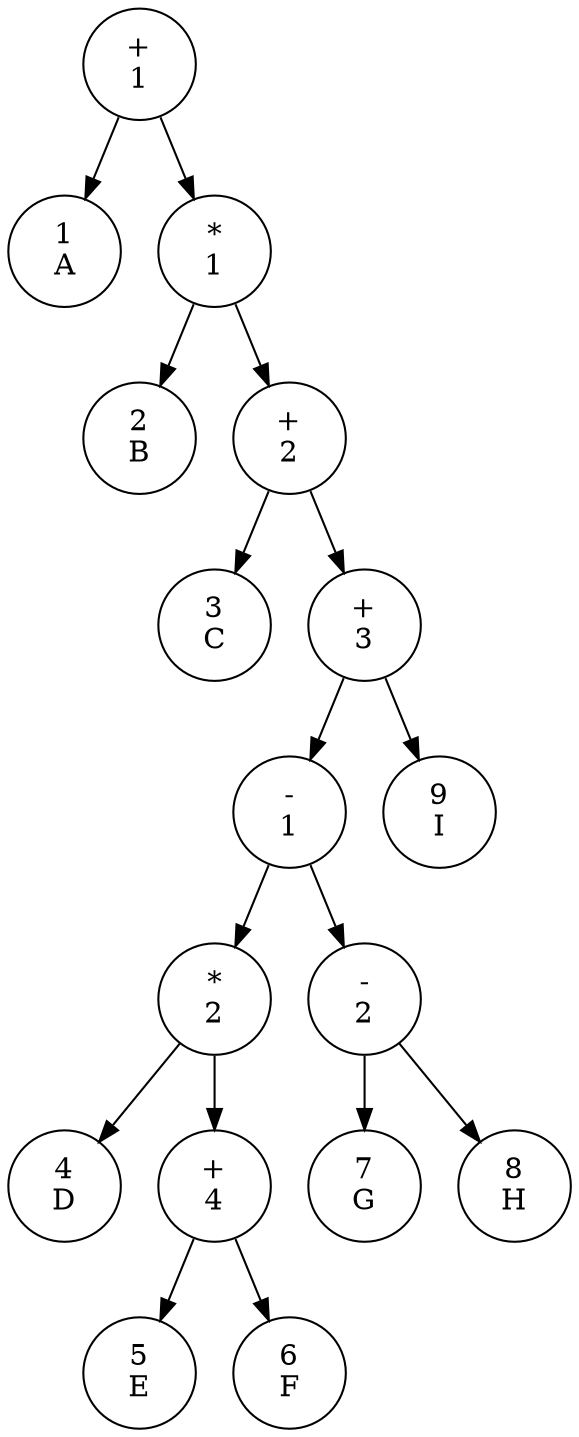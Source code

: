 digraph graph_ {
"+\n1" -> "1\nA"
"+\n1" -> "*\n1"
"*\n1" -> "2\nB"
"*\n1" -> "+\n2"
"+\n2" -> "3\nC"
"+\n2" -> "+\n3"
"+\n3" -> "-\n1"
"+\n3" -> "9\nI"
"-\n1" -> "*\n2"
"-\n1" -> "-\n2"
"*\n2" -> "4\nD"
"*\n2" -> "+\n4"
"+\n4" -> "5\nE"
"+\n4" -> "6\nF"
"-\n2" -> "7\nG"
"-\n2" -> "8\nH"
}
